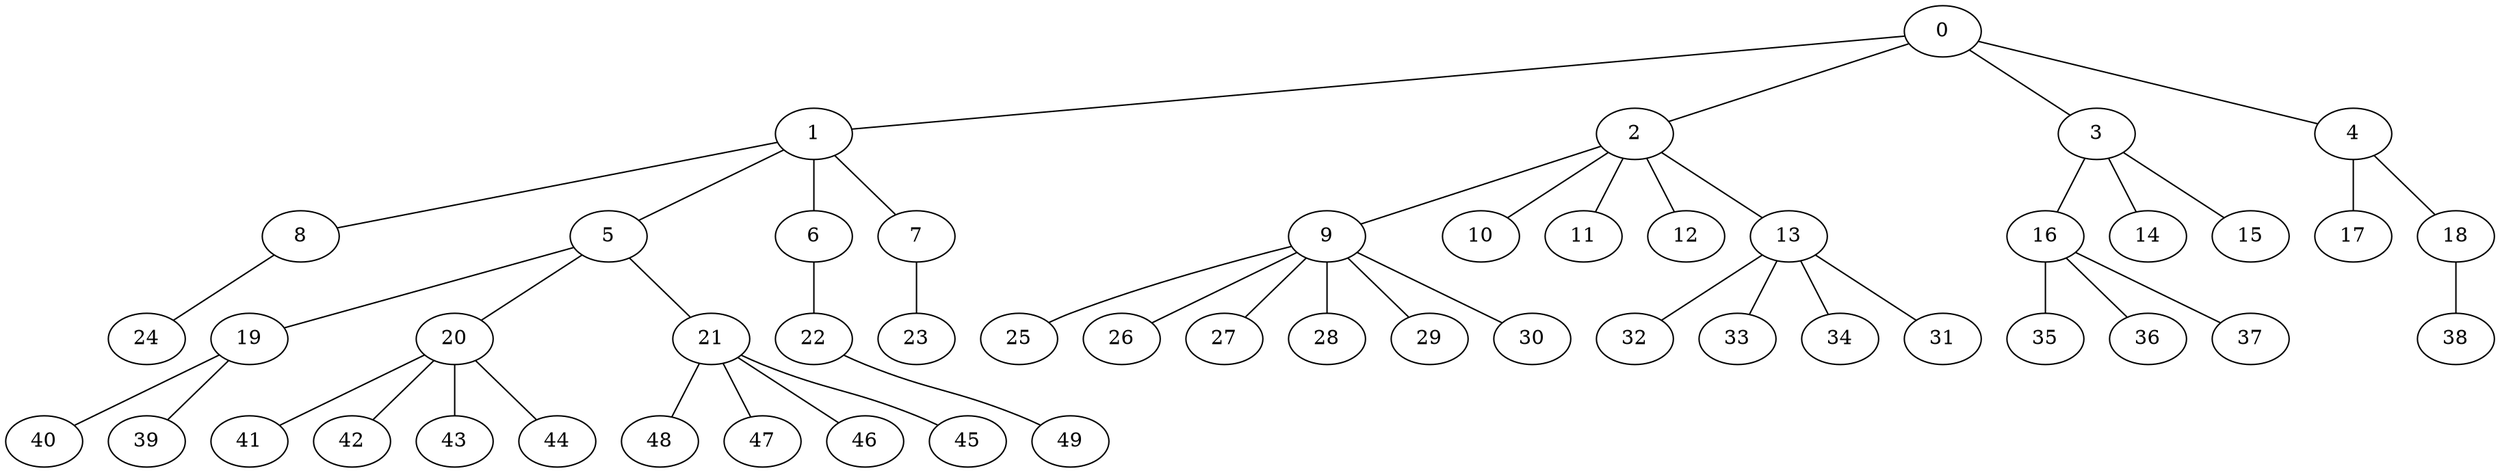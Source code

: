 
graph graphname {
    0 -- 1
0 -- 2
0 -- 3
0 -- 4
1 -- 8
1 -- 5
1 -- 6
1 -- 7
2 -- 9
2 -- 10
2 -- 11
2 -- 12
2 -- 13
3 -- 16
3 -- 14
3 -- 15
4 -- 17
4 -- 18
5 -- 19
5 -- 20
5 -- 21
6 -- 22
7 -- 23
8 -- 24
9 -- 25
9 -- 26
9 -- 27
9 -- 28
9 -- 29
9 -- 30
13 -- 32
13 -- 33
13 -- 34
13 -- 31
16 -- 35
16 -- 36
16 -- 37
18 -- 38
19 -- 40
19 -- 39
20 -- 41
20 -- 42
20 -- 43
20 -- 44
21 -- 48
21 -- 47
21 -- 46
21 -- 45
22 -- 49

}
